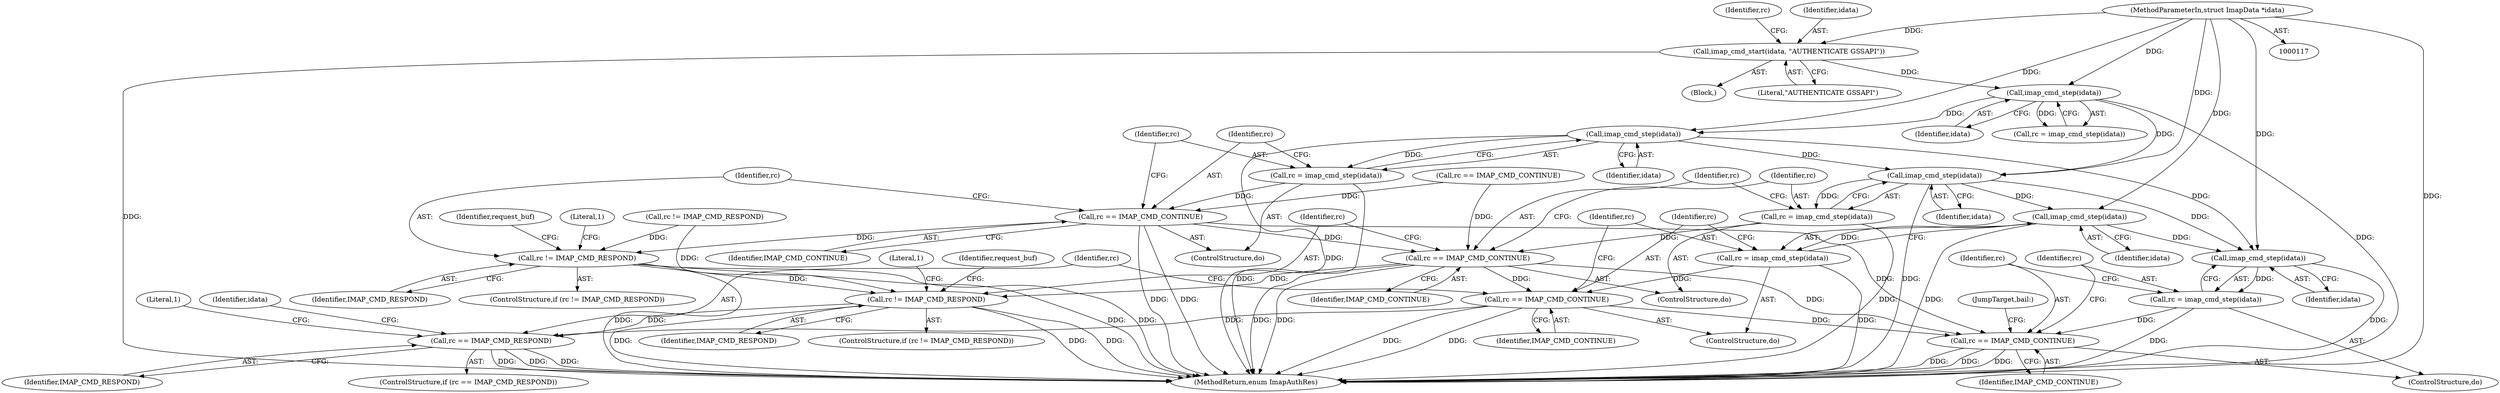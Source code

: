 digraph "0_neomutt_6f163e07ae68654d7ac5268cbb7565f6df79ad85_0@pointer" {
"1000347" [label="(Call,imap_cmd_step(idata))"];
"1000289" [label="(Call,imap_cmd_step(idata))"];
"1000283" [label="(Call,imap_cmd_start(idata, \"AUTHENTICATE GSSAPI\"))"];
"1000118" [label="(MethodParameterIn,struct ImapData *idata)"];
"1000345" [label="(Call,rc = imap_cmd_step(idata))"];
"1000349" [label="(Call,rc == IMAP_CMD_CONTINUE)"];
"1000353" [label="(Call,rc != IMAP_CMD_RESPOND)"];
"1000474" [label="(Call,rc != IMAP_CMD_RESPOND)"];
"1000724" [label="(Call,rc == IMAP_CMD_RESPOND)"];
"1000470" [label="(Call,rc == IMAP_CMD_CONTINUE)"];
"1000720" [label="(Call,rc == IMAP_CMD_CONTINUE)"];
"1000777" [label="(Call,rc == IMAP_CMD_CONTINUE)"];
"1000468" [label="(Call,imap_cmd_step(idata))"];
"1000466" [label="(Call,rc = imap_cmd_step(idata))"];
"1000718" [label="(Call,imap_cmd_step(idata))"];
"1000716" [label="(Call,rc = imap_cmd_step(idata))"];
"1000775" [label="(Call,imap_cmd_step(idata))"];
"1000773" [label="(Call,rc = imap_cmd_step(idata))"];
"1000283" [label="(Call,imap_cmd_start(idata, \"AUTHENTICATE GSSAPI\"))"];
"1000345" [label="(Call,rc = imap_cmd_step(idata))"];
"1000479" [label="(Literal,1)"];
"1000778" [label="(Identifier,rc)"];
"1000346" [label="(Identifier,rc)"];
"1000349" [label="(Call,rc == IMAP_CMD_CONTINUE)"];
"1000719" [label="(Identifier,idata)"];
"1000354" [label="(Identifier,rc)"];
"1000476" [label="(Identifier,IMAP_CMD_RESPOND)"];
"1000729" [label="(Literal,1)"];
"1000772" [label="(ControlStructure,do)"];
"1000775" [label="(Call,imap_cmd_step(idata))"];
"1000467" [label="(Identifier,rc)"];
"1000779" [label="(Identifier,IMAP_CMD_CONTINUE)"];
"1000721" [label="(Identifier,rc)"];
"1000473" [label="(ControlStructure,if (rc != IMAP_CMD_RESPOND))"];
"1000720" [label="(Call,rc == IMAP_CMD_CONTINUE)"];
"1000290" [label="(Identifier,idata)"];
"1000726" [label="(Identifier,IMAP_CMD_RESPOND)"];
"1000352" [label="(ControlStructure,if (rc != IMAP_CMD_RESPOND))"];
"1000717" [label="(Identifier,rc)"];
"1000291" [label="(Call,rc == IMAP_CMD_CONTINUE)"];
"1000358" [label="(Literal,1)"];
"1000735" [label="(Identifier,idata)"];
"1000716" [label="(Call,rc = imap_cmd_step(idata))"];
"1000773" [label="(Call,rc = imap_cmd_step(idata))"];
"1000718" [label="(Call,imap_cmd_step(idata))"];
"1000351" [label="(Identifier,IMAP_CMD_CONTINUE)"];
"1000724" [label="(Call,rc == IMAP_CMD_RESPOND)"];
"1000474" [label="(Call,rc != IMAP_CMD_RESPOND)"];
"1000469" [label="(Identifier,idata)"];
"1000118" [label="(MethodParameterIn,struct ImapData *idata)"];
"1000780" [label="(JumpTarget,bail:)"];
"1000465" [label="(ControlStructure,do)"];
"1000284" [label="(Identifier,idata)"];
"1000353" [label="(Call,rc != IMAP_CMD_RESPOND)"];
"1000466" [label="(Call,rc = imap_cmd_step(idata))"];
"1000777" [label="(Call,rc == IMAP_CMD_CONTINUE)"];
"1000774" [label="(Identifier,rc)"];
"1000355" [label="(Identifier,IMAP_CMD_RESPOND)"];
"1000472" [label="(Identifier,IMAP_CMD_CONTINUE)"];
"1000470" [label="(Call,rc == IMAP_CMD_CONTINUE)"];
"1000120" [label="(Block,)"];
"1000468" [label="(Call,imap_cmd_step(idata))"];
"1000471" [label="(Identifier,rc)"];
"1000344" [label="(ControlStructure,do)"];
"1000285" [label="(Literal,\"AUTHENTICATE GSSAPI\")"];
"1000722" [label="(Identifier,IMAP_CMD_CONTINUE)"];
"1000715" [label="(ControlStructure,do)"];
"1000347" [label="(Call,imap_cmd_step(idata))"];
"1000368" [label="(Identifier,request_buf)"];
"1000350" [label="(Identifier,rc)"];
"1000348" [label="(Identifier,idata)"];
"1000723" [label="(ControlStructure,if (rc == IMAP_CMD_RESPOND))"];
"1000484" [label="(Identifier,request_buf)"];
"1000776" [label="(Identifier,idata)"];
"1000786" [label="(MethodReturn,enum ImapAuthRes)"];
"1000287" [label="(Call,rc = imap_cmd_step(idata))"];
"1000295" [label="(Call,rc != IMAP_CMD_RESPOND)"];
"1000475" [label="(Identifier,rc)"];
"1000725" [label="(Identifier,rc)"];
"1000288" [label="(Identifier,rc)"];
"1000289" [label="(Call,imap_cmd_step(idata))"];
"1000347" -> "1000345"  [label="AST: "];
"1000347" -> "1000348"  [label="CFG: "];
"1000348" -> "1000347"  [label="AST: "];
"1000345" -> "1000347"  [label="CFG: "];
"1000347" -> "1000786"  [label="DDG: "];
"1000347" -> "1000345"  [label="DDG: "];
"1000289" -> "1000347"  [label="DDG: "];
"1000118" -> "1000347"  [label="DDG: "];
"1000347" -> "1000468"  [label="DDG: "];
"1000347" -> "1000775"  [label="DDG: "];
"1000289" -> "1000287"  [label="AST: "];
"1000289" -> "1000290"  [label="CFG: "];
"1000290" -> "1000289"  [label="AST: "];
"1000287" -> "1000289"  [label="CFG: "];
"1000289" -> "1000786"  [label="DDG: "];
"1000289" -> "1000287"  [label="DDG: "];
"1000283" -> "1000289"  [label="DDG: "];
"1000118" -> "1000289"  [label="DDG: "];
"1000289" -> "1000468"  [label="DDG: "];
"1000283" -> "1000120"  [label="AST: "];
"1000283" -> "1000285"  [label="CFG: "];
"1000284" -> "1000283"  [label="AST: "];
"1000285" -> "1000283"  [label="AST: "];
"1000288" -> "1000283"  [label="CFG: "];
"1000283" -> "1000786"  [label="DDG: "];
"1000118" -> "1000283"  [label="DDG: "];
"1000118" -> "1000117"  [label="AST: "];
"1000118" -> "1000786"  [label="DDG: "];
"1000118" -> "1000468"  [label="DDG: "];
"1000118" -> "1000718"  [label="DDG: "];
"1000118" -> "1000775"  [label="DDG: "];
"1000345" -> "1000344"  [label="AST: "];
"1000346" -> "1000345"  [label="AST: "];
"1000350" -> "1000345"  [label="CFG: "];
"1000345" -> "1000786"  [label="DDG: "];
"1000345" -> "1000349"  [label="DDG: "];
"1000349" -> "1000344"  [label="AST: "];
"1000349" -> "1000351"  [label="CFG: "];
"1000350" -> "1000349"  [label="AST: "];
"1000351" -> "1000349"  [label="AST: "];
"1000346" -> "1000349"  [label="CFG: "];
"1000354" -> "1000349"  [label="CFG: "];
"1000349" -> "1000786"  [label="DDG: "];
"1000349" -> "1000786"  [label="DDG: "];
"1000291" -> "1000349"  [label="DDG: "];
"1000349" -> "1000353"  [label="DDG: "];
"1000349" -> "1000470"  [label="DDG: "];
"1000349" -> "1000777"  [label="DDG: "];
"1000353" -> "1000352"  [label="AST: "];
"1000353" -> "1000355"  [label="CFG: "];
"1000354" -> "1000353"  [label="AST: "];
"1000355" -> "1000353"  [label="AST: "];
"1000358" -> "1000353"  [label="CFG: "];
"1000368" -> "1000353"  [label="CFG: "];
"1000353" -> "1000786"  [label="DDG: "];
"1000353" -> "1000786"  [label="DDG: "];
"1000353" -> "1000786"  [label="DDG: "];
"1000295" -> "1000353"  [label="DDG: "];
"1000353" -> "1000474"  [label="DDG: "];
"1000474" -> "1000473"  [label="AST: "];
"1000474" -> "1000476"  [label="CFG: "];
"1000475" -> "1000474"  [label="AST: "];
"1000476" -> "1000474"  [label="AST: "];
"1000479" -> "1000474"  [label="CFG: "];
"1000484" -> "1000474"  [label="CFG: "];
"1000474" -> "1000786"  [label="DDG: "];
"1000474" -> "1000786"  [label="DDG: "];
"1000474" -> "1000786"  [label="DDG: "];
"1000470" -> "1000474"  [label="DDG: "];
"1000295" -> "1000474"  [label="DDG: "];
"1000474" -> "1000724"  [label="DDG: "];
"1000724" -> "1000723"  [label="AST: "];
"1000724" -> "1000726"  [label="CFG: "];
"1000725" -> "1000724"  [label="AST: "];
"1000726" -> "1000724"  [label="AST: "];
"1000729" -> "1000724"  [label="CFG: "];
"1000735" -> "1000724"  [label="CFG: "];
"1000724" -> "1000786"  [label="DDG: "];
"1000724" -> "1000786"  [label="DDG: "];
"1000724" -> "1000786"  [label="DDG: "];
"1000720" -> "1000724"  [label="DDG: "];
"1000470" -> "1000465"  [label="AST: "];
"1000470" -> "1000472"  [label="CFG: "];
"1000471" -> "1000470"  [label="AST: "];
"1000472" -> "1000470"  [label="AST: "];
"1000467" -> "1000470"  [label="CFG: "];
"1000475" -> "1000470"  [label="CFG: "];
"1000470" -> "1000786"  [label="DDG: "];
"1000470" -> "1000786"  [label="DDG: "];
"1000466" -> "1000470"  [label="DDG: "];
"1000291" -> "1000470"  [label="DDG: "];
"1000470" -> "1000720"  [label="DDG: "];
"1000470" -> "1000777"  [label="DDG: "];
"1000720" -> "1000715"  [label="AST: "];
"1000720" -> "1000722"  [label="CFG: "];
"1000721" -> "1000720"  [label="AST: "];
"1000722" -> "1000720"  [label="AST: "];
"1000717" -> "1000720"  [label="CFG: "];
"1000725" -> "1000720"  [label="CFG: "];
"1000720" -> "1000786"  [label="DDG: "];
"1000720" -> "1000786"  [label="DDG: "];
"1000716" -> "1000720"  [label="DDG: "];
"1000720" -> "1000777"  [label="DDG: "];
"1000777" -> "1000772"  [label="AST: "];
"1000777" -> "1000779"  [label="CFG: "];
"1000778" -> "1000777"  [label="AST: "];
"1000779" -> "1000777"  [label="AST: "];
"1000774" -> "1000777"  [label="CFG: "];
"1000780" -> "1000777"  [label="CFG: "];
"1000777" -> "1000786"  [label="DDG: "];
"1000777" -> "1000786"  [label="DDG: "];
"1000777" -> "1000786"  [label="DDG: "];
"1000773" -> "1000777"  [label="DDG: "];
"1000468" -> "1000466"  [label="AST: "];
"1000468" -> "1000469"  [label="CFG: "];
"1000469" -> "1000468"  [label="AST: "];
"1000466" -> "1000468"  [label="CFG: "];
"1000468" -> "1000786"  [label="DDG: "];
"1000468" -> "1000466"  [label="DDG: "];
"1000468" -> "1000718"  [label="DDG: "];
"1000468" -> "1000775"  [label="DDG: "];
"1000466" -> "1000465"  [label="AST: "];
"1000467" -> "1000466"  [label="AST: "];
"1000471" -> "1000466"  [label="CFG: "];
"1000466" -> "1000786"  [label="DDG: "];
"1000718" -> "1000716"  [label="AST: "];
"1000718" -> "1000719"  [label="CFG: "];
"1000719" -> "1000718"  [label="AST: "];
"1000716" -> "1000718"  [label="CFG: "];
"1000718" -> "1000786"  [label="DDG: "];
"1000718" -> "1000716"  [label="DDG: "];
"1000718" -> "1000775"  [label="DDG: "];
"1000716" -> "1000715"  [label="AST: "];
"1000717" -> "1000716"  [label="AST: "];
"1000721" -> "1000716"  [label="CFG: "];
"1000716" -> "1000786"  [label="DDG: "];
"1000775" -> "1000773"  [label="AST: "];
"1000775" -> "1000776"  [label="CFG: "];
"1000776" -> "1000775"  [label="AST: "];
"1000773" -> "1000775"  [label="CFG: "];
"1000775" -> "1000786"  [label="DDG: "];
"1000775" -> "1000773"  [label="DDG: "];
"1000773" -> "1000772"  [label="AST: "];
"1000774" -> "1000773"  [label="AST: "];
"1000778" -> "1000773"  [label="CFG: "];
"1000773" -> "1000786"  [label="DDG: "];
}
